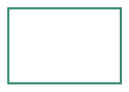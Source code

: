 digraph G {
  num_of_vertices=1;
  num_of_events=0;
  color="#000000";
  name="smartHouse_Paper_editedAt20240914-175329_editedAt20240916-202051.js+HandleExternalEvents.js";
  num_of_edges=0;
  fontname=Courier;
  run_date="2024-09-16T20:21:26.3061337";
  0 [ color="#338866" shape="box" start="true" store="[{CTX.Entity: room1,{id:'room1', type:'room', roomType:'kitchen', hasTap:true}},{metaData15679,{simulatedTime:1.726507286213E12}}]" id="0" label="" hash="-348354718" accepting="false" ];
}
